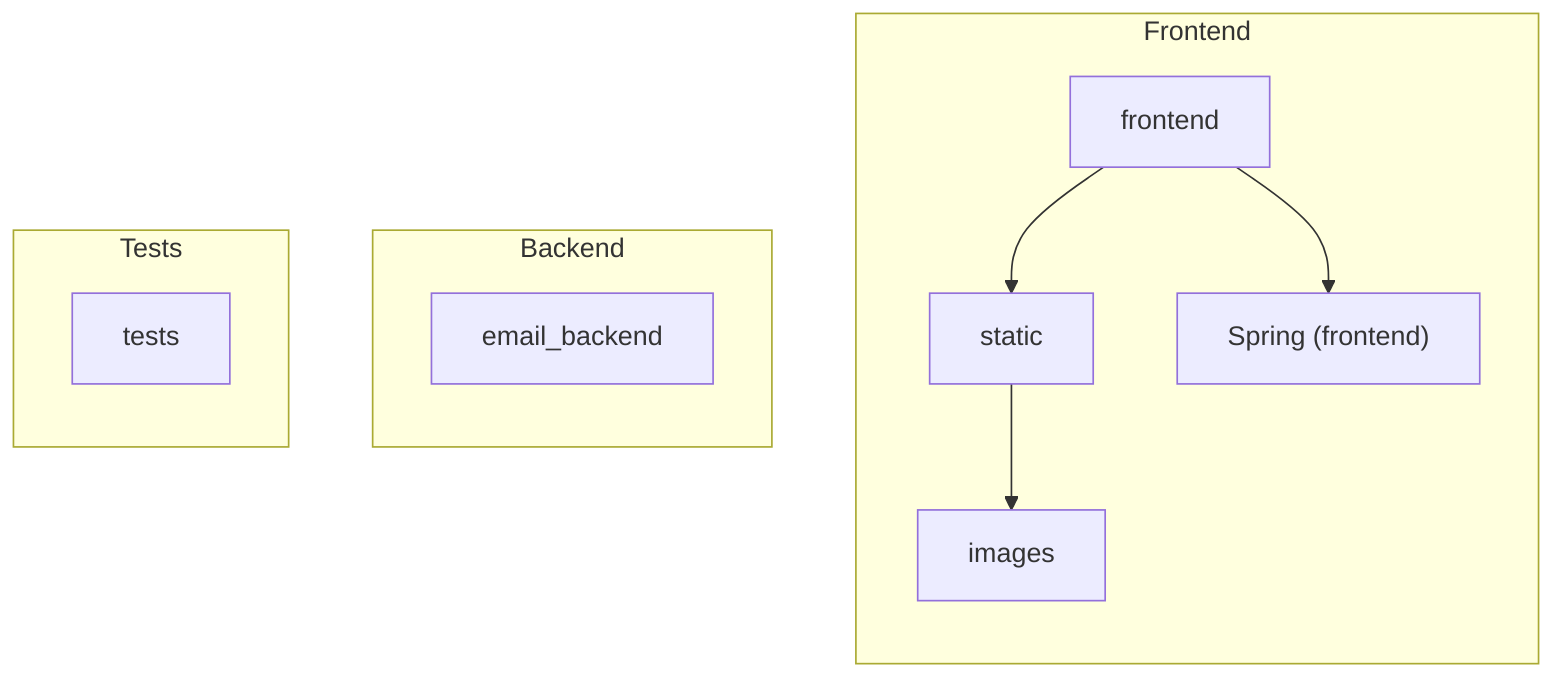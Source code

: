 flowchart TD
    subgraph frontend_group ["Frontend"]
        direction TB
        frontend["frontend"]
        static["static"]
        images["images"]
        spring_frontend["Spring (frontend)"]
        frontend --> static
        static --> images
        frontend --> spring_frontend
    end

    subgraph backend_group ["Backend"]
        direction TB
        email_backend["email_backend"]
    end

    subgraph tests_group ["Tests"]
        direction TB
        tests["tests"]
    end